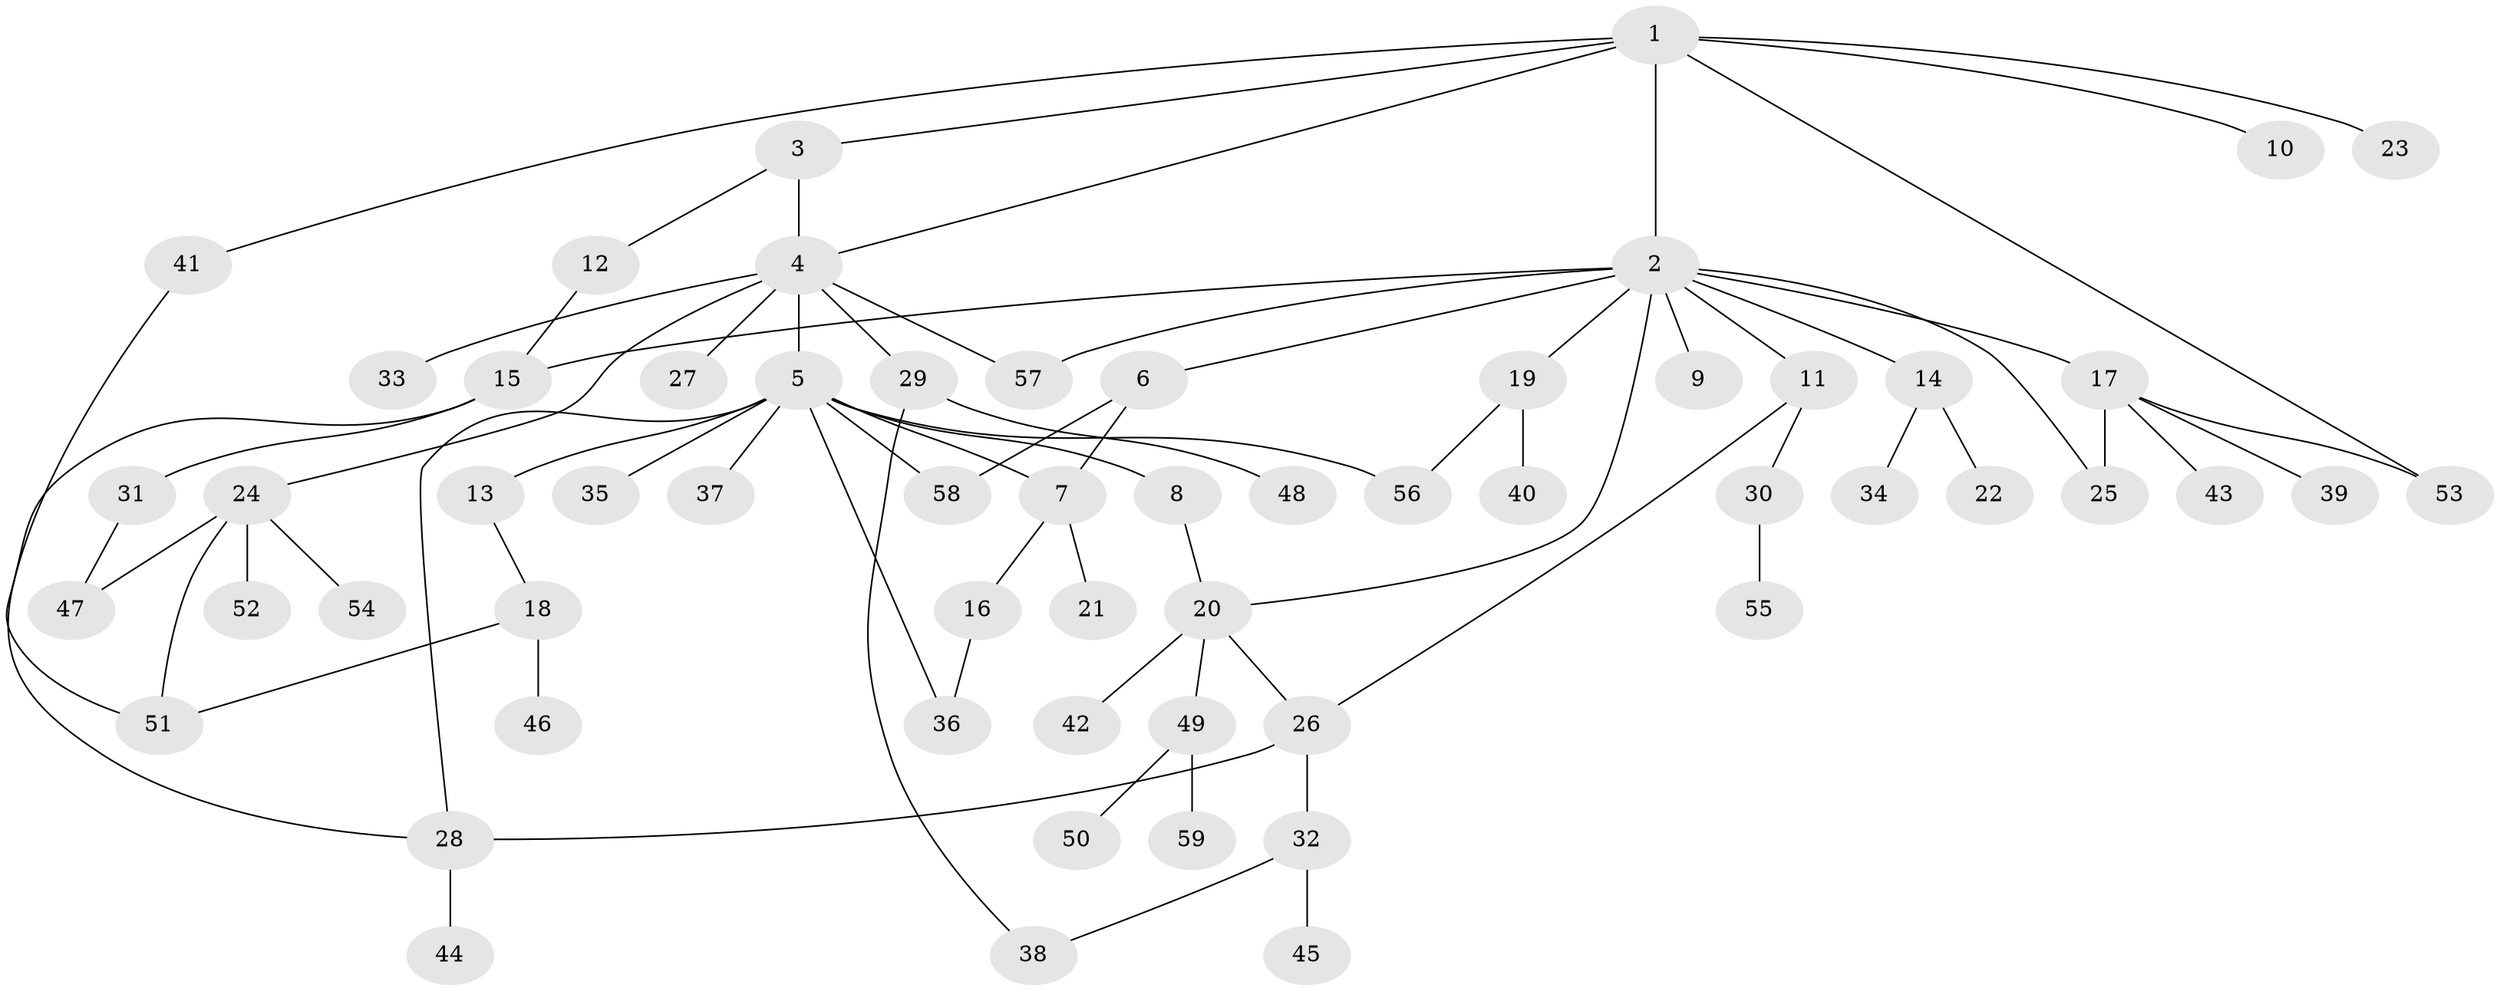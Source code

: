 // coarse degree distribution, {6: 0.024390243902439025, 12: 0.024390243902439025, 3: 0.12195121951219512, 7: 0.04878048780487805, 9: 0.024390243902439025, 5: 0.024390243902439025, 2: 0.34146341463414637, 1: 0.3170731707317073, 4: 0.07317073170731707}
// Generated by graph-tools (version 1.1) at 2025/51/02/27/25 19:51:56]
// undirected, 59 vertices, 75 edges
graph export_dot {
graph [start="1"]
  node [color=gray90,style=filled];
  1;
  2;
  3;
  4;
  5;
  6;
  7;
  8;
  9;
  10;
  11;
  12;
  13;
  14;
  15;
  16;
  17;
  18;
  19;
  20;
  21;
  22;
  23;
  24;
  25;
  26;
  27;
  28;
  29;
  30;
  31;
  32;
  33;
  34;
  35;
  36;
  37;
  38;
  39;
  40;
  41;
  42;
  43;
  44;
  45;
  46;
  47;
  48;
  49;
  50;
  51;
  52;
  53;
  54;
  55;
  56;
  57;
  58;
  59;
  1 -- 2;
  1 -- 3;
  1 -- 4;
  1 -- 10;
  1 -- 23;
  1 -- 41;
  1 -- 53;
  2 -- 6;
  2 -- 9;
  2 -- 11;
  2 -- 14;
  2 -- 15;
  2 -- 17;
  2 -- 19;
  2 -- 20;
  2 -- 25;
  2 -- 57;
  3 -- 4;
  3 -- 12;
  4 -- 5;
  4 -- 24;
  4 -- 27;
  4 -- 29;
  4 -- 33;
  4 -- 57;
  5 -- 7;
  5 -- 8;
  5 -- 13;
  5 -- 28;
  5 -- 35;
  5 -- 36;
  5 -- 37;
  5 -- 56;
  5 -- 58;
  6 -- 7;
  6 -- 58;
  7 -- 16;
  7 -- 21;
  8 -- 20;
  11 -- 26;
  11 -- 30;
  12 -- 15;
  13 -- 18;
  14 -- 22;
  14 -- 34;
  15 -- 28;
  15 -- 31;
  16 -- 36;
  17 -- 25;
  17 -- 39;
  17 -- 43;
  17 -- 53;
  18 -- 46;
  18 -- 51;
  19 -- 40;
  19 -- 56;
  20 -- 26;
  20 -- 42;
  20 -- 49;
  24 -- 47;
  24 -- 51;
  24 -- 52;
  24 -- 54;
  26 -- 28;
  26 -- 32;
  28 -- 44;
  29 -- 38;
  29 -- 48;
  30 -- 55;
  31 -- 47;
  32 -- 38;
  32 -- 45;
  41 -- 51;
  49 -- 50;
  49 -- 59;
}
